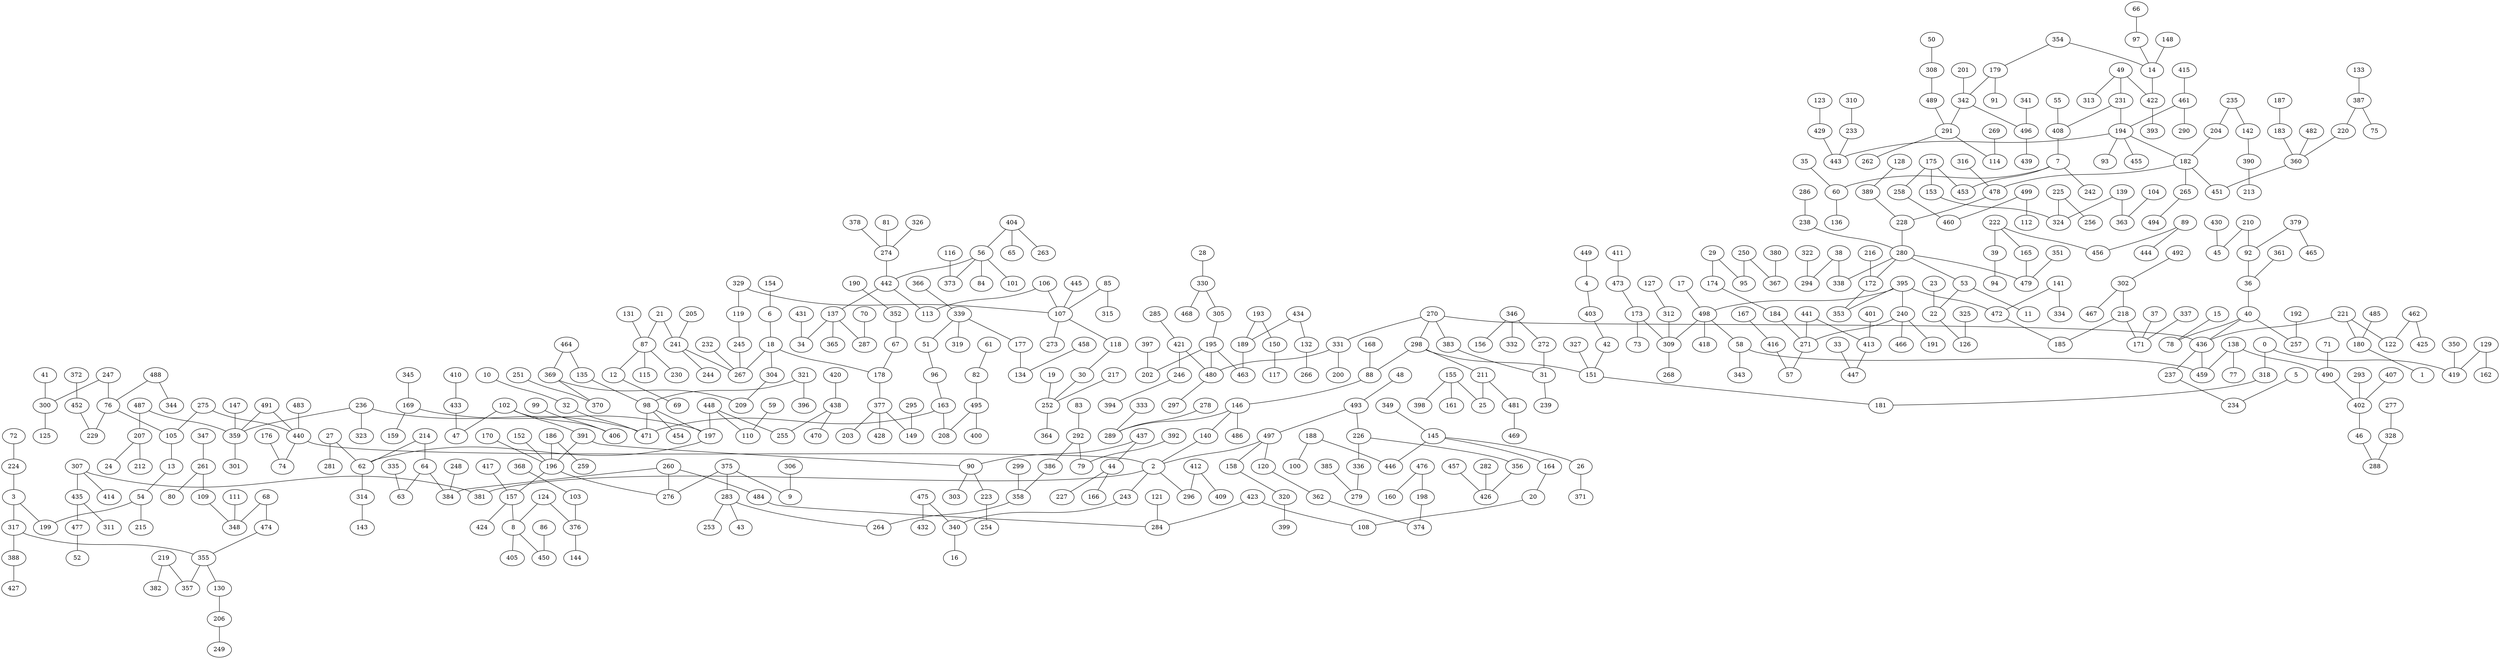 strict graph G {
0;
1;
2;
3;
4;
5;
6;
7;
8;
9;
10;
11;
12;
13;
14;
15;
16;
17;
18;
19;
20;
21;
22;
23;
24;
25;
26;
27;
28;
29;
30;
31;
32;
33;
34;
35;
36;
37;
38;
39;
40;
41;
42;
43;
44;
45;
46;
47;
48;
49;
50;
51;
52;
53;
54;
55;
56;
57;
58;
59;
60;
61;
62;
63;
64;
65;
66;
67;
68;
69;
70;
71;
72;
73;
74;
75;
76;
77;
78;
79;
80;
81;
82;
83;
84;
85;
86;
87;
88;
89;
90;
91;
92;
93;
94;
95;
96;
97;
98;
99;
100;
101;
102;
103;
104;
105;
106;
107;
108;
109;
110;
111;
112;
113;
114;
115;
116;
117;
118;
119;
120;
121;
122;
123;
124;
125;
126;
127;
128;
129;
130;
131;
132;
133;
134;
135;
136;
137;
138;
139;
140;
141;
142;
143;
144;
145;
146;
147;
148;
149;
150;
151;
152;
153;
154;
155;
156;
157;
158;
159;
160;
161;
162;
163;
164;
165;
166;
167;
168;
169;
170;
171;
172;
173;
174;
175;
176;
177;
178;
179;
180;
181;
182;
183;
184;
185;
186;
187;
188;
189;
190;
191;
192;
193;
194;
195;
196;
197;
198;
199;
200;
201;
202;
203;
204;
205;
206;
207;
208;
209;
210;
211;
212;
213;
214;
215;
216;
217;
218;
219;
220;
221;
222;
223;
224;
225;
226;
227;
228;
229;
230;
231;
232;
233;
234;
235;
236;
237;
238;
239;
240;
241;
242;
243;
244;
245;
246;
247;
248;
249;
250;
251;
252;
253;
254;
255;
256;
257;
258;
259;
260;
261;
262;
263;
264;
265;
266;
267;
268;
269;
270;
271;
272;
273;
274;
275;
276;
277;
278;
279;
280;
281;
282;
283;
284;
285;
286;
287;
288;
289;
290;
291;
292;
293;
294;
295;
296;
297;
298;
299;
300;
301;
302;
303;
304;
305;
306;
307;
308;
309;
310;
311;
312;
313;
314;
315;
316;
317;
318;
319;
320;
321;
322;
323;
324;
325;
326;
327;
328;
329;
330;
331;
332;
333;
334;
335;
336;
337;
338;
339;
340;
341;
342;
343;
344;
345;
346;
347;
348;
349;
350;
351;
352;
353;
354;
355;
356;
357;
358;
359;
360;
361;
362;
363;
364;
365;
366;
367;
368;
369;
370;
371;
372;
373;
374;
375;
376;
377;
378;
379;
380;
381;
382;
383;
384;
385;
386;
387;
388;
389;
390;
391;
392;
393;
394;
395;
396;
397;
398;
399;
400;
401;
402;
403;
404;
405;
406;
407;
408;
409;
410;
411;
412;
413;
414;
415;
416;
417;
418;
419;
420;
421;
422;
423;
424;
425;
426;
427;
428;
429;
430;
431;
432;
433;
434;
435;
436;
437;
438;
439;
440;
441;
442;
443;
444;
445;
446;
447;
448;
449;
450;
451;
452;
453;
454;
455;
456;
457;
458;
459;
460;
461;
462;
463;
464;
465;
466;
467;
468;
469;
470;
471;
472;
473;
474;
475;
476;
477;
478;
479;
480;
481;
482;
483;
484;
485;
486;
487;
488;
489;
490;
491;
492;
493;
494;
495;
496;
497;
498;
499;
35 -- 60;
32 -- 471;
193 -- 189;
71 -- 490;
182 -- 265;
163 -- 208;
429 -- 443;
345 -- 169;
261 -- 80;
18 -- 304;
283 -- 253;
173 -- 73;
490 -- 402;
260 -- 484;
434 -- 189;
484 -- 284;
499 -- 112;
39 -- 94;
2 -- 381;
270 -- 298;
380 -- 367;
327 -- 151;
493 -- 226;
201 -- 342;
408 -- 7;
280 -- 479;
379 -- 92;
282 -- 426;
497 -- 158;
421 -- 480;
302 -- 467;
121 -- 284;
21 -- 241;
182 -- 478;
270 -- 331;
37 -- 171;
377 -- 203;
448 -- 255;
36 -- 40;
233 -- 443;
165 -- 479;
148 -- 14;
346 -- 156;
102 -- 47;
129 -- 419;
19 -- 252;
222 -- 456;
491 -- 440;
6 -- 18;
298 -- 88;
322 -- 294;
7 -- 453;
53 -- 22;
92 -- 36;
170 -- 196;
85 -- 315;
103 -- 376;
29 -- 174;
137 -- 287;
133 -- 387;
464 -- 135;
395 -- 472;
216 -- 172;
68 -- 474;
207 -- 212;
441 -- 413;
70 -- 287;
417 -- 157;
49 -- 422;
214 -- 64;
46 -- 288;
368 -- 103;
386 -- 358;
247 -- 300;
152 -- 196;
440 -- 74;
236 -- 471;
151 -- 181;
250 -- 367;
67 -- 178;
493 -- 497;
8 -- 450;
321 -- 98;
270 -- 436;
5 -- 234;
377 -- 149;
145 -- 164;
331 -- 200;
225 -- 256;
306 -- 9;
376 -- 144;
14 -- 422;
99 -- 406;
4 -- 403;
53 -- 11;
218 -- 171;
300 -- 125;
175 -- 258;
389 -- 228;
31 -- 239;
196 -- 276;
49 -- 231;
498 -- 309;
243 -- 340;
56 -- 101;
76 -- 229;
85 -- 107;
337 -- 171;
438 -- 470;
235 -- 204;
195 -- 202;
476 -- 160;
341 -- 496;
377 -- 428;
416 -- 57;
214 -- 62;
127 -- 312;
40 -- 78;
7 -- 242;
178 -- 377;
349 -- 145;
138 -- 77;
138 -- 490;
462 -- 122;
480 -- 297;
211 -- 481;
87 -- 115;
154 -- 6;
38 -- 294;
237 -- 234;
10 -- 32;
107 -- 118;
395 -- 240;
197 -- 62;
13 -- 54;
445 -- 107;
0 -- 318;
231 -- 408;
320 -- 399;
438 -- 255;
167 -- 416;
174 -- 184;
146 -- 289;
304 -- 209;
333 -- 289;
499 -- 460;
138 -- 459;
489 -- 291;
2 -- 243;
224 -- 3;
120 -- 362;
186 -- 259;
22 -- 126;
23 -- 22;
307 -- 414;
188 -- 100;
307 -- 381;
124 -- 8;
308 -- 489;
49 -- 313;
280 -- 53;
12 -- 69;
107 -- 273;
186 -- 196;
193 -- 150;
183 -- 360;
312 -- 309;
415 -- 461;
354 -- 179;
369 -- 370;
153 -- 324;
190 -- 352;
195 -- 463;
226 -- 336;
145 -- 26;
275 -- 105;
116 -- 373;
68 -- 348;
497 -- 2;
102 -- 391;
106 -- 107;
97 -- 14;
218 -- 185;
87 -- 12;
48 -- 493;
422 -- 393;
240 -- 271;
66 -- 97;
291 -- 114;
102 -- 406;
27 -- 62;
330 -- 305;
169 -- 197;
476 -- 198;
8 -- 405;
298 -- 151;
168 -- 88;
448 -- 110;
55 -- 408;
175 -- 153;
498 -- 58;
461 -- 194;
413 -- 447;
211 -- 25;
222 -- 39;
437 -- 44;
189 -- 463;
309 -- 268;
2 -- 296;
401 -- 413;
33 -- 447;
350 -- 419;
342 -- 291;
387 -- 75;
383 -- 31;
269 -- 114;
275 -- 440;
176 -- 74;
430 -- 45;
135 -- 98;
223 -- 254;
64 -- 384;
221 -- 180;
440 -- 2;
221 -- 122;
142 -- 390;
20 -- 108;
50 -- 308;
155 -- 398;
285 -- 421;
64 -- 63;
366 -- 339;
379 -- 465;
412 -- 296;
204 -- 182;
391 -- 90;
89 -- 444;
461 -- 290;
339 -- 319;
41 -- 300;
238 -- 280;
260 -- 276;
155 -- 25;
0 -- 419;
292 -- 79;
329 -- 119;
335 -- 63;
336 -- 279;
261 -- 109;
487 -- 359;
7 -- 60;
359 -- 301;
207 -- 24;
118 -- 30;
241 -- 244;
369 -- 209;
231 -- 194;
378 -- 274;
307 -- 435;
372 -- 452;
292 -- 386;
410 -- 433;
260 -- 384;
277 -- 328;
131 -- 87;
472 -- 185;
283 -- 43;
90 -- 303;
482 -- 360;
385 -- 279;
172 -- 353;
58 -- 459;
423 -- 284;
293 -- 402;
407 -- 402;
437 -- 90;
325 -- 126;
228 -- 280;
89 -- 456;
44 -- 227;
137 -- 365;
141 -- 472;
180 -- 1;
232 -- 267;
82 -- 495;
130 -- 206;
38 -- 338;
421 -- 246;
295 -- 149;
474 -- 355;
346 -- 272;
318 -- 181;
250 -- 95;
347 -- 261;
272 -- 31;
436 -- 237;
397 -- 202;
252 -- 364;
72 -- 224;
441 -- 271;
56 -- 442;
495 -- 208;
404 -- 65;
236 -- 359;
475 -- 432;
442 -- 113;
123 -- 429;
458 -- 134;
194 -- 93;
392 -- 79;
449 -- 4;
498 -- 418;
488 -- 344;
146 -- 140;
106 -- 113;
169 -- 159;
98 -- 471;
339 -- 51;
442 -- 137;
40 -- 436;
104 -- 363;
194 -- 182;
326 -- 274;
155 -- 161;
495 -- 400;
59 -- 110;
184 -- 271;
464 -- 369;
150 -- 117;
361 -- 36;
219 -- 357;
15 -- 78;
157 -- 8;
481 -- 469;
390 -- 213;
245 -- 267;
128 -- 389;
179 -- 342;
291 -- 262;
431 -- 34;
448 -- 197;
488 -- 76;
54 -- 199;
86 -- 450;
119 -- 245;
21 -- 87;
305 -- 195;
436 -- 459;
433 -- 47;
247 -- 76;
354 -- 14;
360 -- 451;
105 -- 13;
222 -- 165;
18 -- 267;
423 -- 108;
270 -- 383;
483 -- 440;
388 -- 427;
56 -- 373;
188 -- 446;
206 -- 249;
98 -- 197;
280 -- 338;
173 -- 309;
157 -- 424;
61 -- 82;
258 -- 460;
194 -- 443;
492 -- 302;
302 -- 218;
88 -- 146;
355 -- 357;
147 -- 359;
81 -- 274;
391 -- 196;
124 -- 376;
179 -- 91;
314 -- 143;
196 -- 157;
90 -- 223;
195 -- 480;
164 -- 20;
98 -- 454;
404 -- 56;
175 -- 453;
219 -- 382;
317 -- 355;
210 -- 45;
187 -- 183;
18 -- 178;
192 -- 257;
375 -- 283;
137 -- 34;
217 -- 252;
356 -- 426;
497 -- 120;
412 -- 409;
220 -- 360;
265 -- 494;
205 -- 241;
240 -- 191;
248 -- 384;
473 -- 173;
246 -- 394;
28 -- 330;
225 -- 324;
299 -- 358;
411 -- 473;
241 -- 267;
403 -- 42;
182 -- 451;
51 -- 96;
316 -- 478;
146 -- 486;
328 -- 288;
226 -- 356;
177 -- 134;
29 -- 95;
26 -- 371;
42 -- 151;
40 -- 257;
491 -- 359;
358 -- 264;
452 -- 229;
420 -- 438;
342 -- 496;
331 -- 480;
56 -- 84;
58 -- 343;
395 -- 498;
278 -- 289;
274 -- 442;
485 -- 180;
109 -- 348;
298 -- 211;
321 -- 396;
477 -- 52;
96 -- 163;
402 -- 46;
139 -- 363;
280 -- 172;
30 -- 252;
487 -- 207;
352 -- 67;
457 -- 426;
27 -- 281;
3 -- 317;
240 -- 466;
346 -- 332;
87 -- 230;
251 -- 370;
310 -- 233;
145 -- 446;
198 -- 374;
3 -- 199;
235 -- 142;
283 -- 264;
339 -- 177;
435 -- 311;
496 -- 439;
434 -- 132;
129 -- 162;
54 -- 215;
362 -- 374;
317 -- 388;
475 -- 340;
158 -- 320;
375 -- 9;
375 -- 276;
355 -- 130;
163 -- 471;
286 -- 238;
111 -- 348;
60 -- 136;
404 -- 263;
194 -- 455;
435 -- 477;
132 -- 266;
271 -- 57;
329 -- 107;
351 -- 479;
478 -- 228;
76 -- 105;
340 -- 16;
141 -- 334;
387 -- 220;
395 -- 353;
62 -- 314;
462 -- 425;
140 -- 2;
236 -- 323;
330 -- 468;
221 -- 436;
210 -- 92;
44 -- 166;
17 -- 498;
139 -- 324;
83 -- 292;
}
